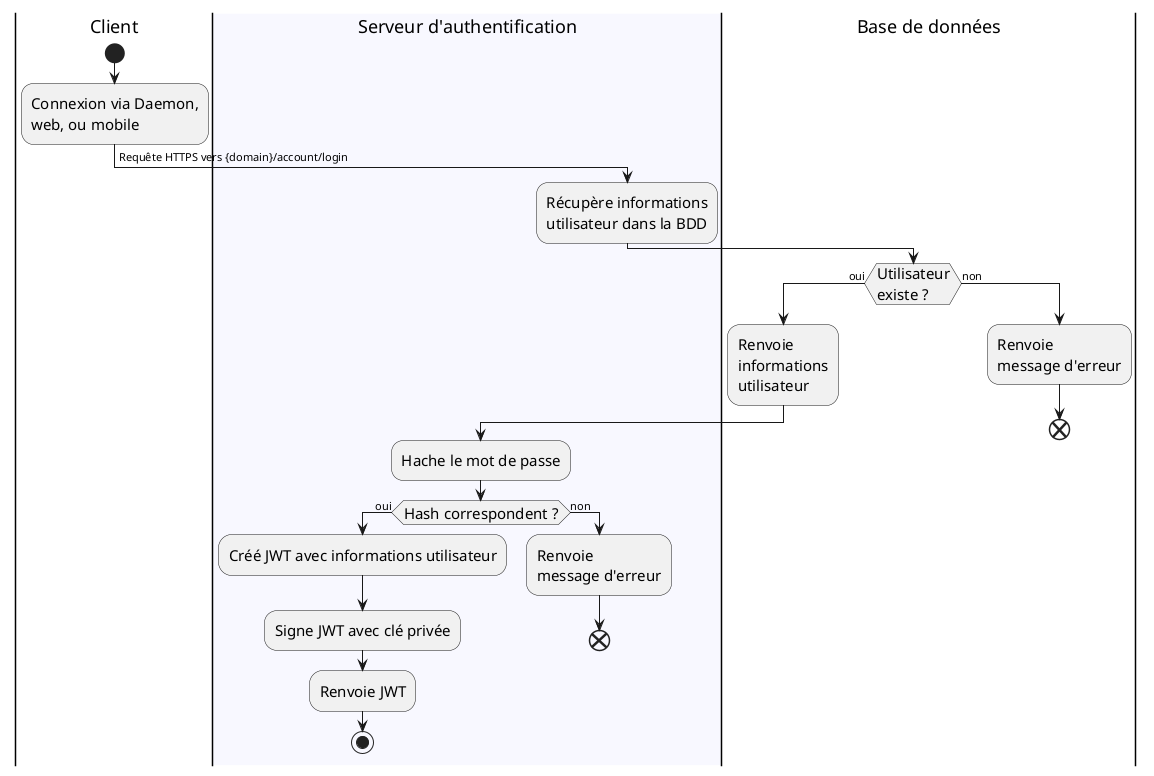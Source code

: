 @startuml
skinparam ActivityFontSize 15

|Client|

start
:Connexion via Daemon,\nweb, ou mobile;
-> Requête HTTPS vers {domain}/account/login;

|#GhostWhite|Serveur d'authentification|
  :Récupère informations\nutilisateur dans la BDD;

  |Base de données|
  if (Utilisateur\nexiste ?) then (oui)
    |Base de données|
    :Renvoie\ninformations\nutilisateur;

    |Serveur d'authentification|
    :Hache le mot de passe;

    if (Hash correspondent ?) then (oui)
      :Créé JWT avec informations utilisateur;
      :Signe JWT avec clé privée;
      :Renvoie JWT;
      stop
    else (non)
      :Renvoie\nmessage d'erreur;
      end
    endif
  else (non)
    |Base de données|
    :Renvoie\nmessage d'erreur;
    end
  endif
@enduml
